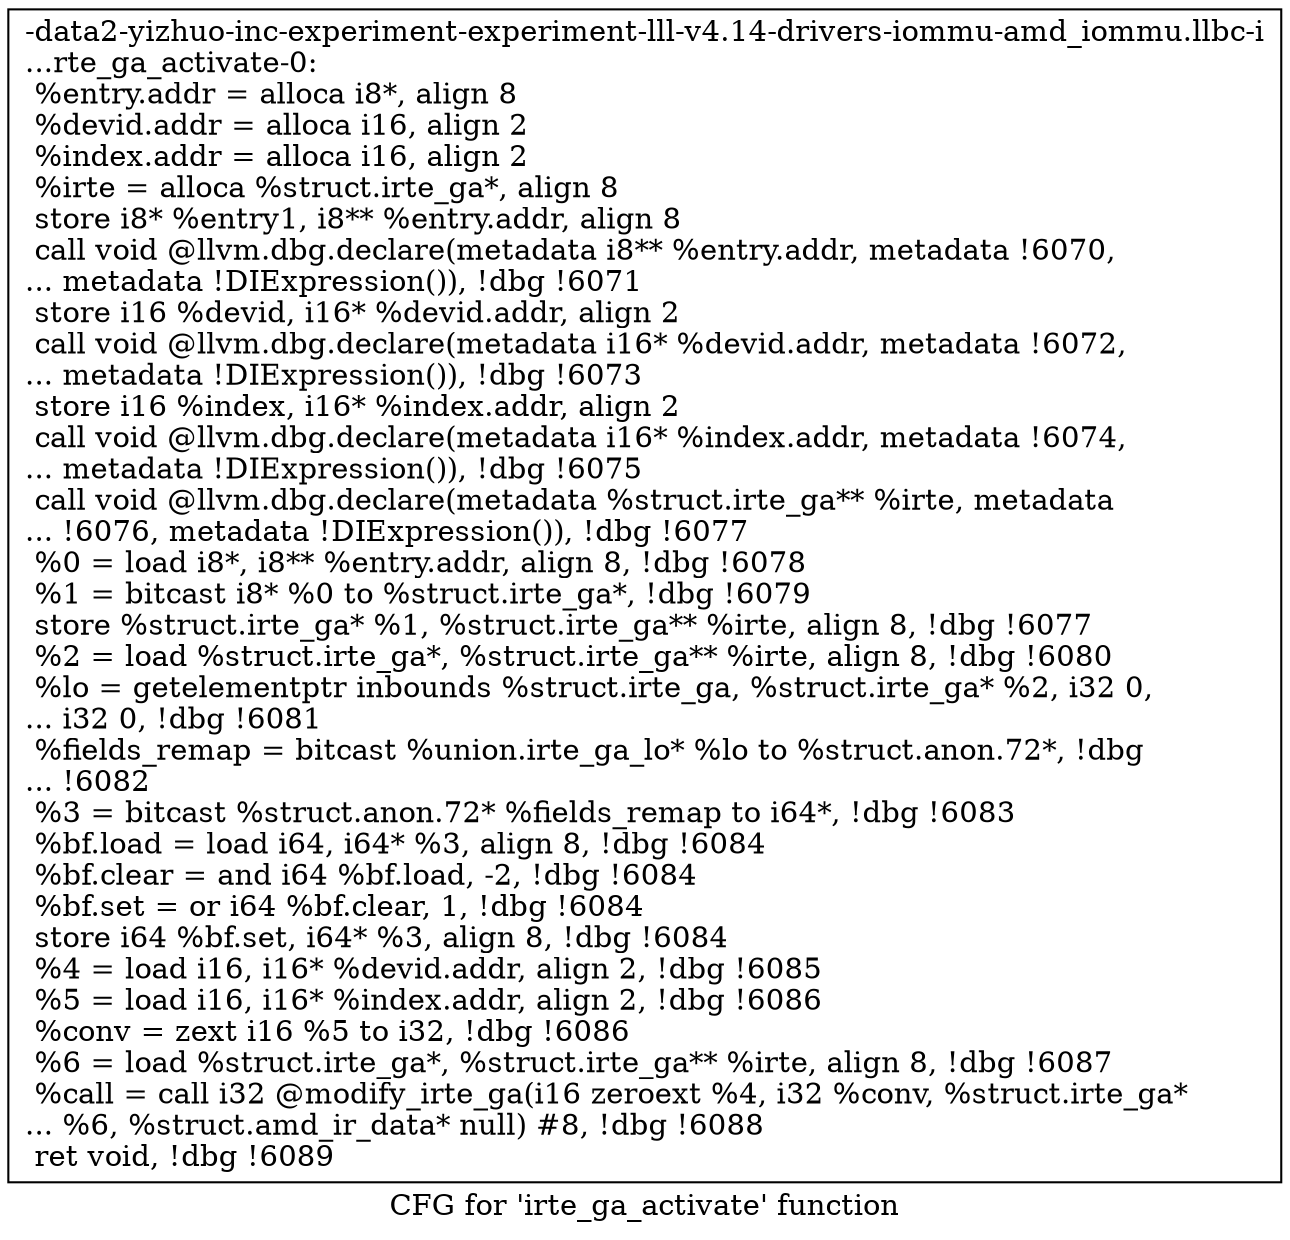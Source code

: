 digraph "CFG for 'irte_ga_activate' function" {
	label="CFG for 'irte_ga_activate' function";

	Node0x561b94709870 [shape=record,label="{-data2-yizhuo-inc-experiment-experiment-lll-v4.14-drivers-iommu-amd_iommu.llbc-i\l...rte_ga_activate-0:\l  %entry.addr = alloca i8*, align 8\l  %devid.addr = alloca i16, align 2\l  %index.addr = alloca i16, align 2\l  %irte = alloca %struct.irte_ga*, align 8\l  store i8* %entry1, i8** %entry.addr, align 8\l  call void @llvm.dbg.declare(metadata i8** %entry.addr, metadata !6070,\l... metadata !DIExpression()), !dbg !6071\l  store i16 %devid, i16* %devid.addr, align 2\l  call void @llvm.dbg.declare(metadata i16* %devid.addr, metadata !6072,\l... metadata !DIExpression()), !dbg !6073\l  store i16 %index, i16* %index.addr, align 2\l  call void @llvm.dbg.declare(metadata i16* %index.addr, metadata !6074,\l... metadata !DIExpression()), !dbg !6075\l  call void @llvm.dbg.declare(metadata %struct.irte_ga** %irte, metadata\l... !6076, metadata !DIExpression()), !dbg !6077\l  %0 = load i8*, i8** %entry.addr, align 8, !dbg !6078\l  %1 = bitcast i8* %0 to %struct.irte_ga*, !dbg !6079\l  store %struct.irte_ga* %1, %struct.irte_ga** %irte, align 8, !dbg !6077\l  %2 = load %struct.irte_ga*, %struct.irte_ga** %irte, align 8, !dbg !6080\l  %lo = getelementptr inbounds %struct.irte_ga, %struct.irte_ga* %2, i32 0,\l... i32 0, !dbg !6081\l  %fields_remap = bitcast %union.irte_ga_lo* %lo to %struct.anon.72*, !dbg\l... !6082\l  %3 = bitcast %struct.anon.72* %fields_remap to i64*, !dbg !6083\l  %bf.load = load i64, i64* %3, align 8, !dbg !6084\l  %bf.clear = and i64 %bf.load, -2, !dbg !6084\l  %bf.set = or i64 %bf.clear, 1, !dbg !6084\l  store i64 %bf.set, i64* %3, align 8, !dbg !6084\l  %4 = load i16, i16* %devid.addr, align 2, !dbg !6085\l  %5 = load i16, i16* %index.addr, align 2, !dbg !6086\l  %conv = zext i16 %5 to i32, !dbg !6086\l  %6 = load %struct.irte_ga*, %struct.irte_ga** %irte, align 8, !dbg !6087\l  %call = call i32 @modify_irte_ga(i16 zeroext %4, i32 %conv, %struct.irte_ga*\l... %6, %struct.amd_ir_data* null) #8, !dbg !6088\l  ret void, !dbg !6089\l}"];
}
